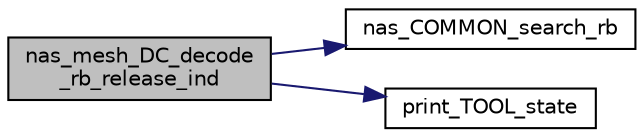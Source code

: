 digraph "nas_mesh_DC_decode_rb_release_ind"
{
 // LATEX_PDF_SIZE
  edge [fontname="Helvetica",fontsize="10",labelfontname="Helvetica",labelfontsize="10"];
  node [fontname="Helvetica",fontsize="10",shape=record];
  rankdir="LR";
  Node1 [label="nas_mesh_DC_decode\l_rb_release_ind",height=0.2,width=0.4,color="black", fillcolor="grey75", style="filled", fontcolor="black",tooltip=" "];
  Node1 -> Node2 [color="midnightblue",fontsize="10",style="solid",fontname="Helvetica"];
  Node2 [label="nas_COMMON_search_rb",height=0.2,width=0.4,color="black", fillcolor="white", style="filled",URL="$group__em.html#ga06c84e5c4619b3d814e417911827924f",tooltip="Search for a radio-bearer entity for a particular connection and radio-bearer index."];
  Node1 -> Node3 [color="midnightblue",fontsize="10",style="solid",fontname="Helvetica"];
  Node3 [label="print_TOOL_state",height=0.2,width=0.4,color="black", fillcolor="white", style="filled",URL="$group__em.html#gac9efbb65c5d1464c0ec0e9a941140c7b",tooltip=" "];
}

